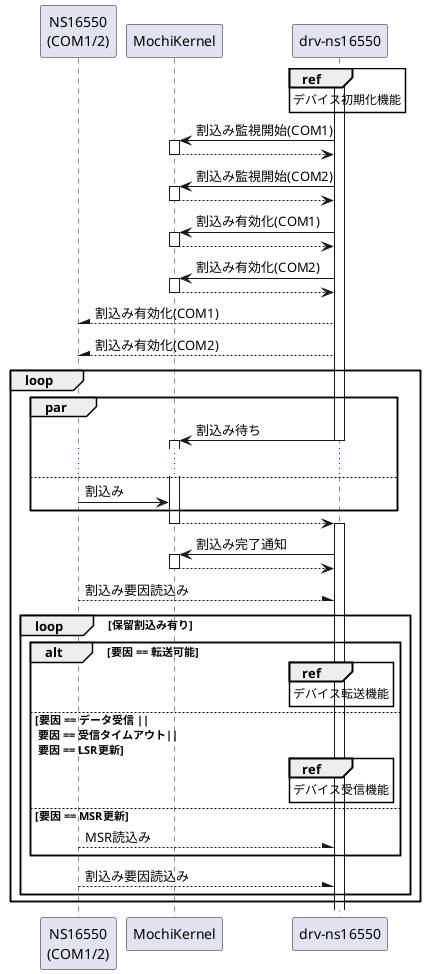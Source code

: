@startuml

participant "NS16550\n(COM1/2)" as dev
participant "MochiKernel"       as kernel
participant "drv-ns16550"       as drv

activate drv
ref over drv
    デバイス初期化機能
end ref

kernel <- drv: 割込み監視開始(COM1)
activate kernel
kernel --> drv:
deactivate kernel
kernel <- drv: 割込み監視開始(COM2)
activate kernel
kernel --> drv:
deactivate kernel

kernel <- drv: 割込み有効化(COM1)
activate kernel
kernel --> drv:
deactivate kernel
kernel <- drv: 割込み有効化(COM2)
activate kernel
kernel --> drv:
deactivate kernel

dev /-- drv: 割込み有効化(COM1)
dev /-- drv: 割込み有効化(COM2)

loop
    par
        kernel <- drv: 割込み待ち
        deactivate drv
        activate kernel

        ...
    else
        dev -> kernel: 割込み
    end par

    kernel --> drv:
    deactivate kernel
    activate drv

    kernel <- drv: 割込み完了通知
    activate kernel
    kernel --> drv:
    deactivate kernel

    dev --\ drv: 割込み要因読込み

    loop 保留割込み有り
        alt 要因 == 転送可能
            ref over drv
                デバイス転送機能
            end ref
        else 要因 == データ受信 ||\n 要因 == 受信タイムアウト||\n 要因 == LSR更新
            ref over drv
                デバイス受信機能
            end ref
        else 要因 == MSR更新
            dev --\ drv: MSR読込み
        end alt

        dev --\ drv: 割込み要因読込み
    end loop
end loop

@enduml
